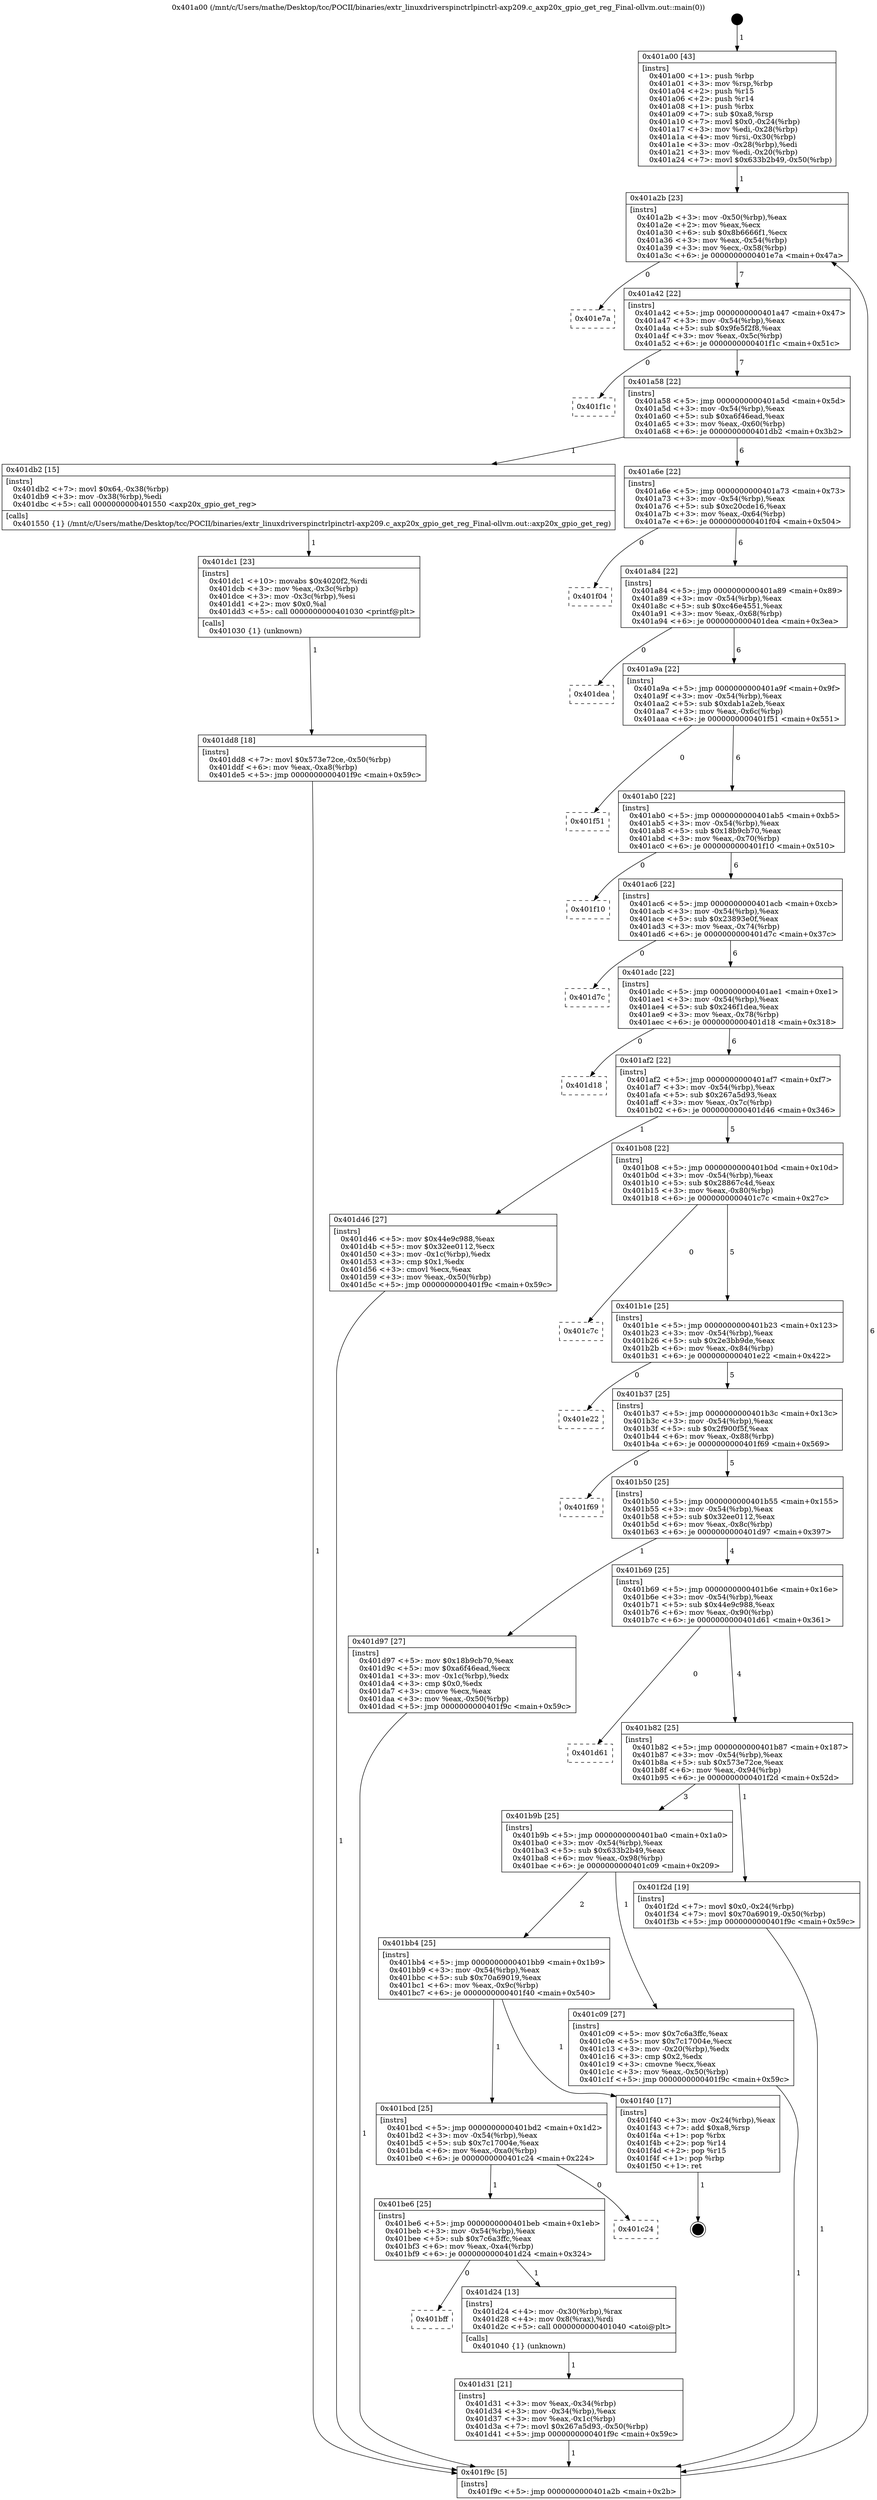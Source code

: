 digraph "0x401a00" {
  label = "0x401a00 (/mnt/c/Users/mathe/Desktop/tcc/POCII/binaries/extr_linuxdriverspinctrlpinctrl-axp209.c_axp20x_gpio_get_reg_Final-ollvm.out::main(0))"
  labelloc = "t"
  node[shape=record]

  Entry [label="",width=0.3,height=0.3,shape=circle,fillcolor=black,style=filled]
  "0x401a2b" [label="{
     0x401a2b [23]\l
     | [instrs]\l
     &nbsp;&nbsp;0x401a2b \<+3\>: mov -0x50(%rbp),%eax\l
     &nbsp;&nbsp;0x401a2e \<+2\>: mov %eax,%ecx\l
     &nbsp;&nbsp;0x401a30 \<+6\>: sub $0x8b6666f1,%ecx\l
     &nbsp;&nbsp;0x401a36 \<+3\>: mov %eax,-0x54(%rbp)\l
     &nbsp;&nbsp;0x401a39 \<+3\>: mov %ecx,-0x58(%rbp)\l
     &nbsp;&nbsp;0x401a3c \<+6\>: je 0000000000401e7a \<main+0x47a\>\l
  }"]
  "0x401e7a" [label="{
     0x401e7a\l
  }", style=dashed]
  "0x401a42" [label="{
     0x401a42 [22]\l
     | [instrs]\l
     &nbsp;&nbsp;0x401a42 \<+5\>: jmp 0000000000401a47 \<main+0x47\>\l
     &nbsp;&nbsp;0x401a47 \<+3\>: mov -0x54(%rbp),%eax\l
     &nbsp;&nbsp;0x401a4a \<+5\>: sub $0x9fe5f2f8,%eax\l
     &nbsp;&nbsp;0x401a4f \<+3\>: mov %eax,-0x5c(%rbp)\l
     &nbsp;&nbsp;0x401a52 \<+6\>: je 0000000000401f1c \<main+0x51c\>\l
  }"]
  Exit [label="",width=0.3,height=0.3,shape=circle,fillcolor=black,style=filled,peripheries=2]
  "0x401f1c" [label="{
     0x401f1c\l
  }", style=dashed]
  "0x401a58" [label="{
     0x401a58 [22]\l
     | [instrs]\l
     &nbsp;&nbsp;0x401a58 \<+5\>: jmp 0000000000401a5d \<main+0x5d\>\l
     &nbsp;&nbsp;0x401a5d \<+3\>: mov -0x54(%rbp),%eax\l
     &nbsp;&nbsp;0x401a60 \<+5\>: sub $0xa6f46ead,%eax\l
     &nbsp;&nbsp;0x401a65 \<+3\>: mov %eax,-0x60(%rbp)\l
     &nbsp;&nbsp;0x401a68 \<+6\>: je 0000000000401db2 \<main+0x3b2\>\l
  }"]
  "0x401dd8" [label="{
     0x401dd8 [18]\l
     | [instrs]\l
     &nbsp;&nbsp;0x401dd8 \<+7\>: movl $0x573e72ce,-0x50(%rbp)\l
     &nbsp;&nbsp;0x401ddf \<+6\>: mov %eax,-0xa8(%rbp)\l
     &nbsp;&nbsp;0x401de5 \<+5\>: jmp 0000000000401f9c \<main+0x59c\>\l
  }"]
  "0x401db2" [label="{
     0x401db2 [15]\l
     | [instrs]\l
     &nbsp;&nbsp;0x401db2 \<+7\>: movl $0x64,-0x38(%rbp)\l
     &nbsp;&nbsp;0x401db9 \<+3\>: mov -0x38(%rbp),%edi\l
     &nbsp;&nbsp;0x401dbc \<+5\>: call 0000000000401550 \<axp20x_gpio_get_reg\>\l
     | [calls]\l
     &nbsp;&nbsp;0x401550 \{1\} (/mnt/c/Users/mathe/Desktop/tcc/POCII/binaries/extr_linuxdriverspinctrlpinctrl-axp209.c_axp20x_gpio_get_reg_Final-ollvm.out::axp20x_gpio_get_reg)\l
  }"]
  "0x401a6e" [label="{
     0x401a6e [22]\l
     | [instrs]\l
     &nbsp;&nbsp;0x401a6e \<+5\>: jmp 0000000000401a73 \<main+0x73\>\l
     &nbsp;&nbsp;0x401a73 \<+3\>: mov -0x54(%rbp),%eax\l
     &nbsp;&nbsp;0x401a76 \<+5\>: sub $0xc20cde16,%eax\l
     &nbsp;&nbsp;0x401a7b \<+3\>: mov %eax,-0x64(%rbp)\l
     &nbsp;&nbsp;0x401a7e \<+6\>: je 0000000000401f04 \<main+0x504\>\l
  }"]
  "0x401dc1" [label="{
     0x401dc1 [23]\l
     | [instrs]\l
     &nbsp;&nbsp;0x401dc1 \<+10\>: movabs $0x4020f2,%rdi\l
     &nbsp;&nbsp;0x401dcb \<+3\>: mov %eax,-0x3c(%rbp)\l
     &nbsp;&nbsp;0x401dce \<+3\>: mov -0x3c(%rbp),%esi\l
     &nbsp;&nbsp;0x401dd1 \<+2\>: mov $0x0,%al\l
     &nbsp;&nbsp;0x401dd3 \<+5\>: call 0000000000401030 \<printf@plt\>\l
     | [calls]\l
     &nbsp;&nbsp;0x401030 \{1\} (unknown)\l
  }"]
  "0x401f04" [label="{
     0x401f04\l
  }", style=dashed]
  "0x401a84" [label="{
     0x401a84 [22]\l
     | [instrs]\l
     &nbsp;&nbsp;0x401a84 \<+5\>: jmp 0000000000401a89 \<main+0x89\>\l
     &nbsp;&nbsp;0x401a89 \<+3\>: mov -0x54(%rbp),%eax\l
     &nbsp;&nbsp;0x401a8c \<+5\>: sub $0xc46e4551,%eax\l
     &nbsp;&nbsp;0x401a91 \<+3\>: mov %eax,-0x68(%rbp)\l
     &nbsp;&nbsp;0x401a94 \<+6\>: je 0000000000401dea \<main+0x3ea\>\l
  }"]
  "0x401d31" [label="{
     0x401d31 [21]\l
     | [instrs]\l
     &nbsp;&nbsp;0x401d31 \<+3\>: mov %eax,-0x34(%rbp)\l
     &nbsp;&nbsp;0x401d34 \<+3\>: mov -0x34(%rbp),%eax\l
     &nbsp;&nbsp;0x401d37 \<+3\>: mov %eax,-0x1c(%rbp)\l
     &nbsp;&nbsp;0x401d3a \<+7\>: movl $0x267a5d93,-0x50(%rbp)\l
     &nbsp;&nbsp;0x401d41 \<+5\>: jmp 0000000000401f9c \<main+0x59c\>\l
  }"]
  "0x401dea" [label="{
     0x401dea\l
  }", style=dashed]
  "0x401a9a" [label="{
     0x401a9a [22]\l
     | [instrs]\l
     &nbsp;&nbsp;0x401a9a \<+5\>: jmp 0000000000401a9f \<main+0x9f\>\l
     &nbsp;&nbsp;0x401a9f \<+3\>: mov -0x54(%rbp),%eax\l
     &nbsp;&nbsp;0x401aa2 \<+5\>: sub $0xdab1a2eb,%eax\l
     &nbsp;&nbsp;0x401aa7 \<+3\>: mov %eax,-0x6c(%rbp)\l
     &nbsp;&nbsp;0x401aaa \<+6\>: je 0000000000401f51 \<main+0x551\>\l
  }"]
  "0x401bff" [label="{
     0x401bff\l
  }", style=dashed]
  "0x401f51" [label="{
     0x401f51\l
  }", style=dashed]
  "0x401ab0" [label="{
     0x401ab0 [22]\l
     | [instrs]\l
     &nbsp;&nbsp;0x401ab0 \<+5\>: jmp 0000000000401ab5 \<main+0xb5\>\l
     &nbsp;&nbsp;0x401ab5 \<+3\>: mov -0x54(%rbp),%eax\l
     &nbsp;&nbsp;0x401ab8 \<+5\>: sub $0x18b9cb70,%eax\l
     &nbsp;&nbsp;0x401abd \<+3\>: mov %eax,-0x70(%rbp)\l
     &nbsp;&nbsp;0x401ac0 \<+6\>: je 0000000000401f10 \<main+0x510\>\l
  }"]
  "0x401d24" [label="{
     0x401d24 [13]\l
     | [instrs]\l
     &nbsp;&nbsp;0x401d24 \<+4\>: mov -0x30(%rbp),%rax\l
     &nbsp;&nbsp;0x401d28 \<+4\>: mov 0x8(%rax),%rdi\l
     &nbsp;&nbsp;0x401d2c \<+5\>: call 0000000000401040 \<atoi@plt\>\l
     | [calls]\l
     &nbsp;&nbsp;0x401040 \{1\} (unknown)\l
  }"]
  "0x401f10" [label="{
     0x401f10\l
  }", style=dashed]
  "0x401ac6" [label="{
     0x401ac6 [22]\l
     | [instrs]\l
     &nbsp;&nbsp;0x401ac6 \<+5\>: jmp 0000000000401acb \<main+0xcb\>\l
     &nbsp;&nbsp;0x401acb \<+3\>: mov -0x54(%rbp),%eax\l
     &nbsp;&nbsp;0x401ace \<+5\>: sub $0x23893e0f,%eax\l
     &nbsp;&nbsp;0x401ad3 \<+3\>: mov %eax,-0x74(%rbp)\l
     &nbsp;&nbsp;0x401ad6 \<+6\>: je 0000000000401d7c \<main+0x37c\>\l
  }"]
  "0x401be6" [label="{
     0x401be6 [25]\l
     | [instrs]\l
     &nbsp;&nbsp;0x401be6 \<+5\>: jmp 0000000000401beb \<main+0x1eb\>\l
     &nbsp;&nbsp;0x401beb \<+3\>: mov -0x54(%rbp),%eax\l
     &nbsp;&nbsp;0x401bee \<+5\>: sub $0x7c6a3ffc,%eax\l
     &nbsp;&nbsp;0x401bf3 \<+6\>: mov %eax,-0xa4(%rbp)\l
     &nbsp;&nbsp;0x401bf9 \<+6\>: je 0000000000401d24 \<main+0x324\>\l
  }"]
  "0x401d7c" [label="{
     0x401d7c\l
  }", style=dashed]
  "0x401adc" [label="{
     0x401adc [22]\l
     | [instrs]\l
     &nbsp;&nbsp;0x401adc \<+5\>: jmp 0000000000401ae1 \<main+0xe1\>\l
     &nbsp;&nbsp;0x401ae1 \<+3\>: mov -0x54(%rbp),%eax\l
     &nbsp;&nbsp;0x401ae4 \<+5\>: sub $0x246f1dea,%eax\l
     &nbsp;&nbsp;0x401ae9 \<+3\>: mov %eax,-0x78(%rbp)\l
     &nbsp;&nbsp;0x401aec \<+6\>: je 0000000000401d18 \<main+0x318\>\l
  }"]
  "0x401c24" [label="{
     0x401c24\l
  }", style=dashed]
  "0x401d18" [label="{
     0x401d18\l
  }", style=dashed]
  "0x401af2" [label="{
     0x401af2 [22]\l
     | [instrs]\l
     &nbsp;&nbsp;0x401af2 \<+5\>: jmp 0000000000401af7 \<main+0xf7\>\l
     &nbsp;&nbsp;0x401af7 \<+3\>: mov -0x54(%rbp),%eax\l
     &nbsp;&nbsp;0x401afa \<+5\>: sub $0x267a5d93,%eax\l
     &nbsp;&nbsp;0x401aff \<+3\>: mov %eax,-0x7c(%rbp)\l
     &nbsp;&nbsp;0x401b02 \<+6\>: je 0000000000401d46 \<main+0x346\>\l
  }"]
  "0x401bcd" [label="{
     0x401bcd [25]\l
     | [instrs]\l
     &nbsp;&nbsp;0x401bcd \<+5\>: jmp 0000000000401bd2 \<main+0x1d2\>\l
     &nbsp;&nbsp;0x401bd2 \<+3\>: mov -0x54(%rbp),%eax\l
     &nbsp;&nbsp;0x401bd5 \<+5\>: sub $0x7c17004e,%eax\l
     &nbsp;&nbsp;0x401bda \<+6\>: mov %eax,-0xa0(%rbp)\l
     &nbsp;&nbsp;0x401be0 \<+6\>: je 0000000000401c24 \<main+0x224\>\l
  }"]
  "0x401d46" [label="{
     0x401d46 [27]\l
     | [instrs]\l
     &nbsp;&nbsp;0x401d46 \<+5\>: mov $0x44e9c988,%eax\l
     &nbsp;&nbsp;0x401d4b \<+5\>: mov $0x32ee0112,%ecx\l
     &nbsp;&nbsp;0x401d50 \<+3\>: mov -0x1c(%rbp),%edx\l
     &nbsp;&nbsp;0x401d53 \<+3\>: cmp $0x1,%edx\l
     &nbsp;&nbsp;0x401d56 \<+3\>: cmovl %ecx,%eax\l
     &nbsp;&nbsp;0x401d59 \<+3\>: mov %eax,-0x50(%rbp)\l
     &nbsp;&nbsp;0x401d5c \<+5\>: jmp 0000000000401f9c \<main+0x59c\>\l
  }"]
  "0x401b08" [label="{
     0x401b08 [22]\l
     | [instrs]\l
     &nbsp;&nbsp;0x401b08 \<+5\>: jmp 0000000000401b0d \<main+0x10d\>\l
     &nbsp;&nbsp;0x401b0d \<+3\>: mov -0x54(%rbp),%eax\l
     &nbsp;&nbsp;0x401b10 \<+5\>: sub $0x28867c4d,%eax\l
     &nbsp;&nbsp;0x401b15 \<+3\>: mov %eax,-0x80(%rbp)\l
     &nbsp;&nbsp;0x401b18 \<+6\>: je 0000000000401c7c \<main+0x27c\>\l
  }"]
  "0x401f40" [label="{
     0x401f40 [17]\l
     | [instrs]\l
     &nbsp;&nbsp;0x401f40 \<+3\>: mov -0x24(%rbp),%eax\l
     &nbsp;&nbsp;0x401f43 \<+7\>: add $0xa8,%rsp\l
     &nbsp;&nbsp;0x401f4a \<+1\>: pop %rbx\l
     &nbsp;&nbsp;0x401f4b \<+2\>: pop %r14\l
     &nbsp;&nbsp;0x401f4d \<+2\>: pop %r15\l
     &nbsp;&nbsp;0x401f4f \<+1\>: pop %rbp\l
     &nbsp;&nbsp;0x401f50 \<+1\>: ret\l
  }"]
  "0x401c7c" [label="{
     0x401c7c\l
  }", style=dashed]
  "0x401b1e" [label="{
     0x401b1e [25]\l
     | [instrs]\l
     &nbsp;&nbsp;0x401b1e \<+5\>: jmp 0000000000401b23 \<main+0x123\>\l
     &nbsp;&nbsp;0x401b23 \<+3\>: mov -0x54(%rbp),%eax\l
     &nbsp;&nbsp;0x401b26 \<+5\>: sub $0x2e3bb9de,%eax\l
     &nbsp;&nbsp;0x401b2b \<+6\>: mov %eax,-0x84(%rbp)\l
     &nbsp;&nbsp;0x401b31 \<+6\>: je 0000000000401e22 \<main+0x422\>\l
  }"]
  "0x401a00" [label="{
     0x401a00 [43]\l
     | [instrs]\l
     &nbsp;&nbsp;0x401a00 \<+1\>: push %rbp\l
     &nbsp;&nbsp;0x401a01 \<+3\>: mov %rsp,%rbp\l
     &nbsp;&nbsp;0x401a04 \<+2\>: push %r15\l
     &nbsp;&nbsp;0x401a06 \<+2\>: push %r14\l
     &nbsp;&nbsp;0x401a08 \<+1\>: push %rbx\l
     &nbsp;&nbsp;0x401a09 \<+7\>: sub $0xa8,%rsp\l
     &nbsp;&nbsp;0x401a10 \<+7\>: movl $0x0,-0x24(%rbp)\l
     &nbsp;&nbsp;0x401a17 \<+3\>: mov %edi,-0x28(%rbp)\l
     &nbsp;&nbsp;0x401a1a \<+4\>: mov %rsi,-0x30(%rbp)\l
     &nbsp;&nbsp;0x401a1e \<+3\>: mov -0x28(%rbp),%edi\l
     &nbsp;&nbsp;0x401a21 \<+3\>: mov %edi,-0x20(%rbp)\l
     &nbsp;&nbsp;0x401a24 \<+7\>: movl $0x633b2b49,-0x50(%rbp)\l
  }"]
  "0x401e22" [label="{
     0x401e22\l
  }", style=dashed]
  "0x401b37" [label="{
     0x401b37 [25]\l
     | [instrs]\l
     &nbsp;&nbsp;0x401b37 \<+5\>: jmp 0000000000401b3c \<main+0x13c\>\l
     &nbsp;&nbsp;0x401b3c \<+3\>: mov -0x54(%rbp),%eax\l
     &nbsp;&nbsp;0x401b3f \<+5\>: sub $0x2f900f5f,%eax\l
     &nbsp;&nbsp;0x401b44 \<+6\>: mov %eax,-0x88(%rbp)\l
     &nbsp;&nbsp;0x401b4a \<+6\>: je 0000000000401f69 \<main+0x569\>\l
  }"]
  "0x401f9c" [label="{
     0x401f9c [5]\l
     | [instrs]\l
     &nbsp;&nbsp;0x401f9c \<+5\>: jmp 0000000000401a2b \<main+0x2b\>\l
  }"]
  "0x401f69" [label="{
     0x401f69\l
  }", style=dashed]
  "0x401b50" [label="{
     0x401b50 [25]\l
     | [instrs]\l
     &nbsp;&nbsp;0x401b50 \<+5\>: jmp 0000000000401b55 \<main+0x155\>\l
     &nbsp;&nbsp;0x401b55 \<+3\>: mov -0x54(%rbp),%eax\l
     &nbsp;&nbsp;0x401b58 \<+5\>: sub $0x32ee0112,%eax\l
     &nbsp;&nbsp;0x401b5d \<+6\>: mov %eax,-0x8c(%rbp)\l
     &nbsp;&nbsp;0x401b63 \<+6\>: je 0000000000401d97 \<main+0x397\>\l
  }"]
  "0x401bb4" [label="{
     0x401bb4 [25]\l
     | [instrs]\l
     &nbsp;&nbsp;0x401bb4 \<+5\>: jmp 0000000000401bb9 \<main+0x1b9\>\l
     &nbsp;&nbsp;0x401bb9 \<+3\>: mov -0x54(%rbp),%eax\l
     &nbsp;&nbsp;0x401bbc \<+5\>: sub $0x70a69019,%eax\l
     &nbsp;&nbsp;0x401bc1 \<+6\>: mov %eax,-0x9c(%rbp)\l
     &nbsp;&nbsp;0x401bc7 \<+6\>: je 0000000000401f40 \<main+0x540\>\l
  }"]
  "0x401d97" [label="{
     0x401d97 [27]\l
     | [instrs]\l
     &nbsp;&nbsp;0x401d97 \<+5\>: mov $0x18b9cb70,%eax\l
     &nbsp;&nbsp;0x401d9c \<+5\>: mov $0xa6f46ead,%ecx\l
     &nbsp;&nbsp;0x401da1 \<+3\>: mov -0x1c(%rbp),%edx\l
     &nbsp;&nbsp;0x401da4 \<+3\>: cmp $0x0,%edx\l
     &nbsp;&nbsp;0x401da7 \<+3\>: cmove %ecx,%eax\l
     &nbsp;&nbsp;0x401daa \<+3\>: mov %eax,-0x50(%rbp)\l
     &nbsp;&nbsp;0x401dad \<+5\>: jmp 0000000000401f9c \<main+0x59c\>\l
  }"]
  "0x401b69" [label="{
     0x401b69 [25]\l
     | [instrs]\l
     &nbsp;&nbsp;0x401b69 \<+5\>: jmp 0000000000401b6e \<main+0x16e\>\l
     &nbsp;&nbsp;0x401b6e \<+3\>: mov -0x54(%rbp),%eax\l
     &nbsp;&nbsp;0x401b71 \<+5\>: sub $0x44e9c988,%eax\l
     &nbsp;&nbsp;0x401b76 \<+6\>: mov %eax,-0x90(%rbp)\l
     &nbsp;&nbsp;0x401b7c \<+6\>: je 0000000000401d61 \<main+0x361\>\l
  }"]
  "0x401c09" [label="{
     0x401c09 [27]\l
     | [instrs]\l
     &nbsp;&nbsp;0x401c09 \<+5\>: mov $0x7c6a3ffc,%eax\l
     &nbsp;&nbsp;0x401c0e \<+5\>: mov $0x7c17004e,%ecx\l
     &nbsp;&nbsp;0x401c13 \<+3\>: mov -0x20(%rbp),%edx\l
     &nbsp;&nbsp;0x401c16 \<+3\>: cmp $0x2,%edx\l
     &nbsp;&nbsp;0x401c19 \<+3\>: cmovne %ecx,%eax\l
     &nbsp;&nbsp;0x401c1c \<+3\>: mov %eax,-0x50(%rbp)\l
     &nbsp;&nbsp;0x401c1f \<+5\>: jmp 0000000000401f9c \<main+0x59c\>\l
  }"]
  "0x401d61" [label="{
     0x401d61\l
  }", style=dashed]
  "0x401b82" [label="{
     0x401b82 [25]\l
     | [instrs]\l
     &nbsp;&nbsp;0x401b82 \<+5\>: jmp 0000000000401b87 \<main+0x187\>\l
     &nbsp;&nbsp;0x401b87 \<+3\>: mov -0x54(%rbp),%eax\l
     &nbsp;&nbsp;0x401b8a \<+5\>: sub $0x573e72ce,%eax\l
     &nbsp;&nbsp;0x401b8f \<+6\>: mov %eax,-0x94(%rbp)\l
     &nbsp;&nbsp;0x401b95 \<+6\>: je 0000000000401f2d \<main+0x52d\>\l
  }"]
  "0x401b9b" [label="{
     0x401b9b [25]\l
     | [instrs]\l
     &nbsp;&nbsp;0x401b9b \<+5\>: jmp 0000000000401ba0 \<main+0x1a0\>\l
     &nbsp;&nbsp;0x401ba0 \<+3\>: mov -0x54(%rbp),%eax\l
     &nbsp;&nbsp;0x401ba3 \<+5\>: sub $0x633b2b49,%eax\l
     &nbsp;&nbsp;0x401ba8 \<+6\>: mov %eax,-0x98(%rbp)\l
     &nbsp;&nbsp;0x401bae \<+6\>: je 0000000000401c09 \<main+0x209\>\l
  }"]
  "0x401f2d" [label="{
     0x401f2d [19]\l
     | [instrs]\l
     &nbsp;&nbsp;0x401f2d \<+7\>: movl $0x0,-0x24(%rbp)\l
     &nbsp;&nbsp;0x401f34 \<+7\>: movl $0x70a69019,-0x50(%rbp)\l
     &nbsp;&nbsp;0x401f3b \<+5\>: jmp 0000000000401f9c \<main+0x59c\>\l
  }"]
  Entry -> "0x401a00" [label=" 1"]
  "0x401a2b" -> "0x401e7a" [label=" 0"]
  "0x401a2b" -> "0x401a42" [label=" 7"]
  "0x401f40" -> Exit [label=" 1"]
  "0x401a42" -> "0x401f1c" [label=" 0"]
  "0x401a42" -> "0x401a58" [label=" 7"]
  "0x401f2d" -> "0x401f9c" [label=" 1"]
  "0x401a58" -> "0x401db2" [label=" 1"]
  "0x401a58" -> "0x401a6e" [label=" 6"]
  "0x401dd8" -> "0x401f9c" [label=" 1"]
  "0x401a6e" -> "0x401f04" [label=" 0"]
  "0x401a6e" -> "0x401a84" [label=" 6"]
  "0x401dc1" -> "0x401dd8" [label=" 1"]
  "0x401a84" -> "0x401dea" [label=" 0"]
  "0x401a84" -> "0x401a9a" [label=" 6"]
  "0x401db2" -> "0x401dc1" [label=" 1"]
  "0x401a9a" -> "0x401f51" [label=" 0"]
  "0x401a9a" -> "0x401ab0" [label=" 6"]
  "0x401d97" -> "0x401f9c" [label=" 1"]
  "0x401ab0" -> "0x401f10" [label=" 0"]
  "0x401ab0" -> "0x401ac6" [label=" 6"]
  "0x401d46" -> "0x401f9c" [label=" 1"]
  "0x401ac6" -> "0x401d7c" [label=" 0"]
  "0x401ac6" -> "0x401adc" [label=" 6"]
  "0x401d24" -> "0x401d31" [label=" 1"]
  "0x401adc" -> "0x401d18" [label=" 0"]
  "0x401adc" -> "0x401af2" [label=" 6"]
  "0x401be6" -> "0x401bff" [label=" 0"]
  "0x401af2" -> "0x401d46" [label=" 1"]
  "0x401af2" -> "0x401b08" [label=" 5"]
  "0x401d31" -> "0x401f9c" [label=" 1"]
  "0x401b08" -> "0x401c7c" [label=" 0"]
  "0x401b08" -> "0x401b1e" [label=" 5"]
  "0x401bcd" -> "0x401be6" [label=" 1"]
  "0x401b1e" -> "0x401e22" [label=" 0"]
  "0x401b1e" -> "0x401b37" [label=" 5"]
  "0x401be6" -> "0x401d24" [label=" 1"]
  "0x401b37" -> "0x401f69" [label=" 0"]
  "0x401b37" -> "0x401b50" [label=" 5"]
  "0x401bb4" -> "0x401bcd" [label=" 1"]
  "0x401b50" -> "0x401d97" [label=" 1"]
  "0x401b50" -> "0x401b69" [label=" 4"]
  "0x401bb4" -> "0x401f40" [label=" 1"]
  "0x401b69" -> "0x401d61" [label=" 0"]
  "0x401b69" -> "0x401b82" [label=" 4"]
  "0x401bcd" -> "0x401c24" [label=" 0"]
  "0x401b82" -> "0x401f2d" [label=" 1"]
  "0x401b82" -> "0x401b9b" [label=" 3"]
  "0x401f9c" -> "0x401a2b" [label=" 6"]
  "0x401b9b" -> "0x401c09" [label=" 1"]
  "0x401b9b" -> "0x401bb4" [label=" 2"]
  "0x401c09" -> "0x401f9c" [label=" 1"]
  "0x401a00" -> "0x401a2b" [label=" 1"]
}
